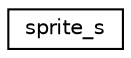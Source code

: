 digraph "Graphical Class Hierarchy"
{
 // LATEX_PDF_SIZE
  edge [fontname="Helvetica",fontsize="10",labelfontname="Helvetica",labelfontsize="10"];
  node [fontname="Helvetica",fontsize="10",shape=record];
  rankdir="LR";
  Node0 [label="sprite_s",height=0.2,width=0.4,color="black", fillcolor="white", style="filled",URL="$structsprite__s.html",tooltip=" "];
}
